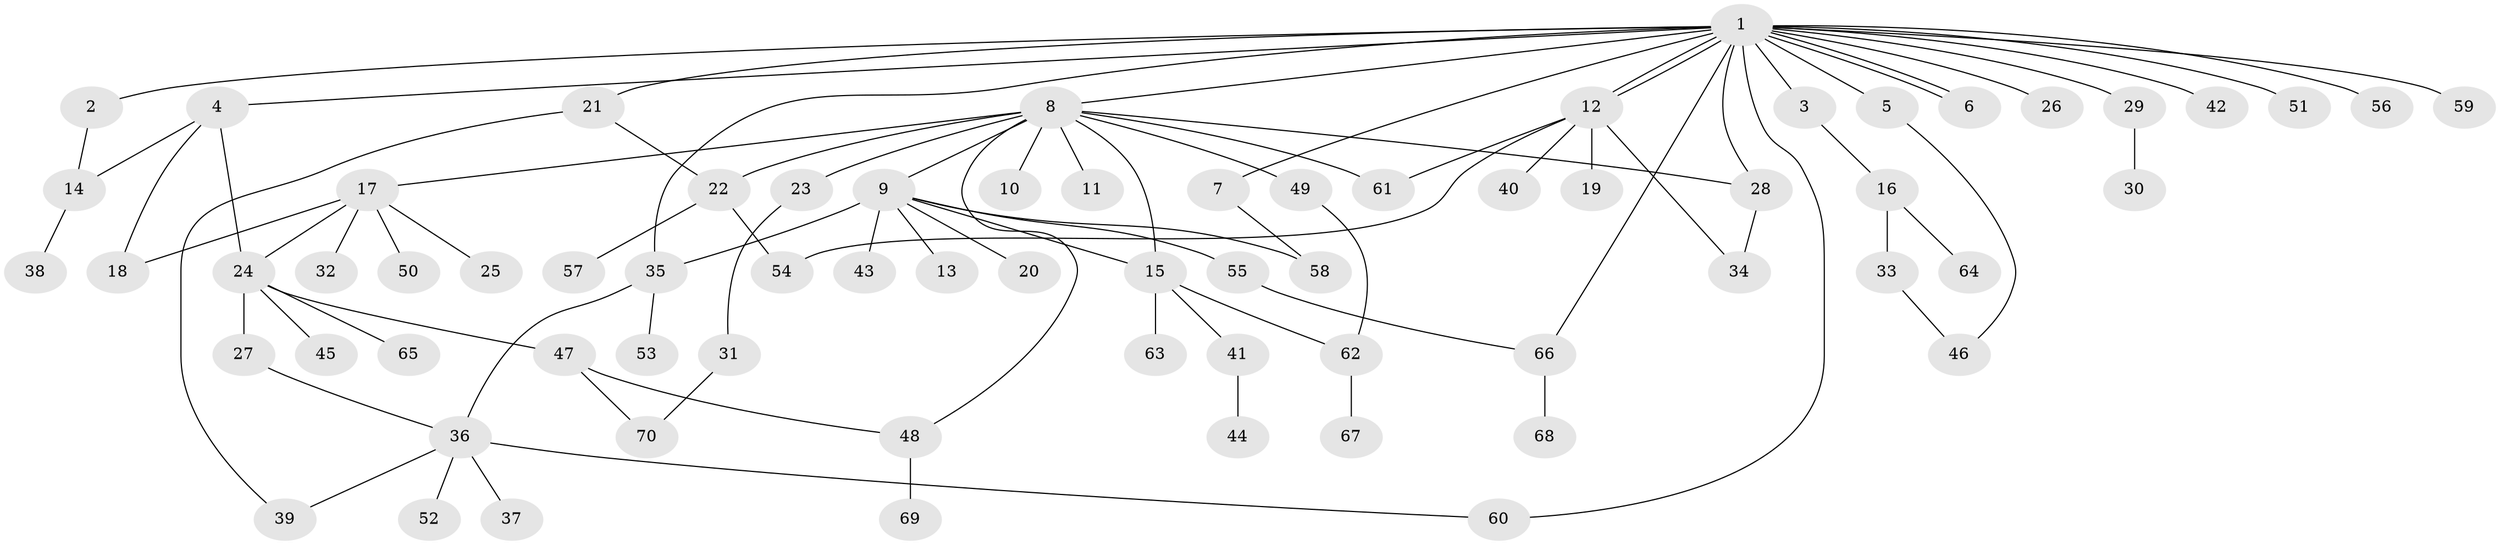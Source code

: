 // coarse degree distribution, {9: 0.07142857142857142, 7: 0.03571428571428571, 5: 0.10714285714285714, 3: 0.17857142857142858, 2: 0.25, 1: 0.25, 4: 0.10714285714285714}
// Generated by graph-tools (version 1.1) at 2025/50/03/04/25 22:50:08]
// undirected, 70 vertices, 90 edges
graph export_dot {
  node [color=gray90,style=filled];
  1;
  2;
  3;
  4;
  5;
  6;
  7;
  8;
  9;
  10;
  11;
  12;
  13;
  14;
  15;
  16;
  17;
  18;
  19;
  20;
  21;
  22;
  23;
  24;
  25;
  26;
  27;
  28;
  29;
  30;
  31;
  32;
  33;
  34;
  35;
  36;
  37;
  38;
  39;
  40;
  41;
  42;
  43;
  44;
  45;
  46;
  47;
  48;
  49;
  50;
  51;
  52;
  53;
  54;
  55;
  56;
  57;
  58;
  59;
  60;
  61;
  62;
  63;
  64;
  65;
  66;
  67;
  68;
  69;
  70;
  1 -- 2;
  1 -- 3;
  1 -- 4;
  1 -- 5;
  1 -- 6;
  1 -- 6;
  1 -- 7;
  1 -- 8;
  1 -- 12;
  1 -- 12;
  1 -- 21;
  1 -- 26;
  1 -- 28;
  1 -- 29;
  1 -- 35;
  1 -- 42;
  1 -- 51;
  1 -- 56;
  1 -- 59;
  1 -- 60;
  1 -- 66;
  2 -- 14;
  3 -- 16;
  4 -- 14;
  4 -- 18;
  4 -- 24;
  5 -- 46;
  7 -- 58;
  8 -- 9;
  8 -- 10;
  8 -- 11;
  8 -- 15;
  8 -- 17;
  8 -- 22;
  8 -- 23;
  8 -- 28;
  8 -- 48;
  8 -- 49;
  8 -- 61;
  9 -- 13;
  9 -- 15;
  9 -- 20;
  9 -- 35;
  9 -- 43;
  9 -- 55;
  9 -- 58;
  12 -- 19;
  12 -- 34;
  12 -- 40;
  12 -- 54;
  12 -- 61;
  14 -- 38;
  15 -- 41;
  15 -- 62;
  15 -- 63;
  16 -- 33;
  16 -- 64;
  17 -- 18;
  17 -- 24;
  17 -- 25;
  17 -- 32;
  17 -- 50;
  21 -- 22;
  21 -- 39;
  22 -- 54;
  22 -- 57;
  23 -- 31;
  24 -- 27;
  24 -- 45;
  24 -- 47;
  24 -- 65;
  27 -- 36;
  28 -- 34;
  29 -- 30;
  31 -- 70;
  33 -- 46;
  35 -- 36;
  35 -- 53;
  36 -- 37;
  36 -- 39;
  36 -- 52;
  36 -- 60;
  41 -- 44;
  47 -- 48;
  47 -- 70;
  48 -- 69;
  49 -- 62;
  55 -- 66;
  62 -- 67;
  66 -- 68;
}
